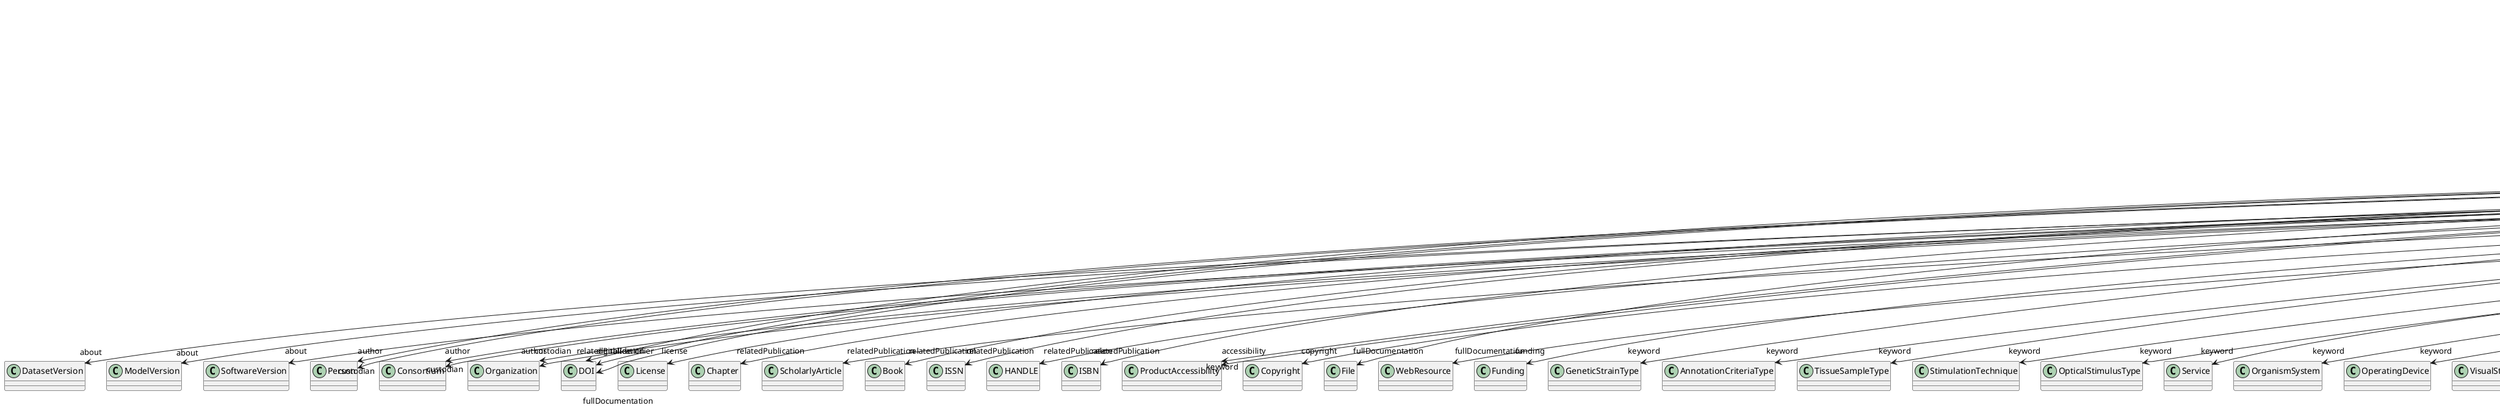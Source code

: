@startuml
class LivePaperVersion {
+about
+author
+digitalIdentifier
+isAlternativeVersionOf
+isNewVersionOf
+license
+modificationDate
+relatedPublication
+accessibility
+copyright
+custodian
+description
+fullDocumentation
+fullName
+funding
+homepage
+howToCite
+keyword
+otherContribution
+releaseDate
+repository
+shortName
+supportChannel
+versionIdentifier
+versionInnovation

}
LivePaperVersion -d-> "about" DatasetVersion
LivePaperVersion -d-> "about" ModelVersion
LivePaperVersion -d-> "about" SoftwareVersion
LivePaperVersion -d-> "author" Person
LivePaperVersion -d-> "author" Consortium
LivePaperVersion -d-> "author" Organization
LivePaperVersion -d-> "digitalIdentifier" DOI
LivePaperVersion -d-> "isAlternativeVersionOf" LivePaperVersion
LivePaperVersion -d-> "isNewVersionOf" LivePaperVersion
LivePaperVersion -d-> "license" License
LivePaperVersion -d-> "relatedPublication" Chapter
LivePaperVersion -d-> "relatedPublication" ScholarlyArticle
LivePaperVersion -d-> "relatedPublication" Book
LivePaperVersion -d-> "relatedPublication" ISSN
LivePaperVersion -d-> "relatedPublication" HANDLE
LivePaperVersion -d-> "relatedPublication" ISBN
LivePaperVersion -d-> "relatedPublication" DOI
LivePaperVersion -d-> "accessibility" ProductAccessibility
LivePaperVersion -d-> "copyright" Copyright
LivePaperVersion -d-> "custodian" Person
LivePaperVersion -d-> "custodian" Consortium
LivePaperVersion -d-> "custodian" Organization
LivePaperVersion -d-> "fullDocumentation" DOI
LivePaperVersion -d-> "fullDocumentation" File
LivePaperVersion -d-> "fullDocumentation" WebResource
LivePaperVersion -d-> "funding" Funding
LivePaperVersion -d-> "keyword" GeneticStrainType
LivePaperVersion -d-> "keyword" AnnotationCriteriaType
LivePaperVersion -d-> "keyword" TissueSampleType
LivePaperVersion -d-> "keyword" ProductAccessibility
LivePaperVersion -d-> "keyword" StimulationTechnique
LivePaperVersion -d-> "keyword" OpticalStimulusType
LivePaperVersion -d-> "keyword" Service
LivePaperVersion -d-> "keyword" OrganismSystem
LivePaperVersion -d-> "keyword" OperatingDevice
LivePaperVersion -d-> "keyword" VisualStimulusType
LivePaperVersion -d-> "keyword" CriteriaQualityType
LivePaperVersion -d-> "keyword" Disease
LivePaperVersion -d-> "keyword" SemanticDataType
LivePaperVersion -d-> "keyword" SoftwareFeature
LivePaperVersion -d-> "keyword" AtlasType
LivePaperVersion -d-> "keyword" StimulationApproach
LivePaperVersion -d-> "keyword" AnatomicalIdentificationType
LivePaperVersion -d-> "keyword" ProgrammingLanguage
LivePaperVersion -d-> "keyword" MeasuredSignalType
LivePaperVersion -d-> "keyword" MeasuredQuantity
LivePaperVersion -d-> "keyword" DataType
LivePaperVersion -d-> "keyword" DeviceType
LivePaperVersion -d-> "keyword" ModelScope
LivePaperVersion -d-> "keyword" UnitOfMeasurement
LivePaperVersion -d-> "keyword" AnatomicalPlane
LivePaperVersion -d-> "keyword" CranialWindowConstructionType
LivePaperVersion -d-> "keyword" CellType
LivePaperVersion -d-> "keyword" Species
LivePaperVersion -d-> "keyword" BiologicalSex
LivePaperVersion -d-> "keyword" PatchClampVariation
LivePaperVersion -d-> "keyword" AgeCategory
LivePaperVersion -d-> "keyword" AnatomicalAxesOrientation
LivePaperVersion -d-> "keyword" Laterality
LivePaperVersion -d-> "keyword" QualitativeOverlap
LivePaperVersion -d-> "keyword" Handedness
LivePaperVersion -d-> "keyword" FileUsageRole
LivePaperVersion -d-> "keyword" Terminology
LivePaperVersion -d-> "keyword" TissueSampleAttribute
LivePaperVersion -d-> "keyword" EthicsAssessment
LivePaperVersion -d-> "keyword" ChemicalMixtureType
LivePaperVersion -d-> "keyword" Technique
LivePaperVersion -d-> "keyword" EducationalLevel
LivePaperVersion -d-> "keyword" OrganismSubstance
LivePaperVersion -d-> "keyword" BreedingType
LivePaperVersion -d-> "keyword" SoftwareApplicationCategory
LivePaperVersion -d-> "keyword" OlfactoryStimulusType
LivePaperVersion -d-> "keyword" TermSuggestion
LivePaperVersion -d-> "keyword" AnnotationType
LivePaperVersion -d-> "keyword" AuditoryStimulusType
LivePaperVersion -d-> "keyword" TactileStimulusType
LivePaperVersion -d-> "keyword" ExperimentalApproach
LivePaperVersion -d-> "keyword" SubjectAttribute
LivePaperVersion -d-> "keyword" AnalysisTechnique
LivePaperVersion -d-> "keyword" PreparationType
LivePaperVersion -d-> "keyword" MetaDataModelType
LivePaperVersion -d-> "keyword" FileBundleGrouping
LivePaperVersion -d-> "keyword" ElectricalStimulusType
LivePaperVersion -d-> "keyword" UBERONParcellation
LivePaperVersion -d-> "keyword" Organ
LivePaperVersion -d-> "keyword" Colormap
LivePaperVersion -d-> "keyword" DiseaseModel
LivePaperVersion -d-> "keyword" OperatingSystem
LivePaperVersion -d-> "keyword" DifferenceMeasure
LivePaperVersion -d-> "keyword" BiologicalOrder
LivePaperVersion -d-> "keyword" ContributionType
LivePaperVersion -d-> "keyword" SubcellularEntity
LivePaperVersion -d-> "keyword" BiologicalProcess
LivePaperVersion -d-> "keyword" Language
LivePaperVersion -d-> "keyword" LearningResourceType
LivePaperVersion -d-> "keyword" ActionStatusType
LivePaperVersion -d-> "keyword" GustatoryStimulusType
LivePaperVersion -d-> "keyword" TypeOfUncertainty
LivePaperVersion -d-> "keyword" ModelAbstractionLevel
LivePaperVersion -d-> "keyword" CellCultureType
LivePaperVersion -d-> "keyword" FileRepositoryType
LivePaperVersion -d-> "keyword" MolecularEntity
LivePaperVersion -d-> "keyword" SetupType
LivePaperVersion -d-> "keyword" CranialWindowReinforcementType
LivePaperVersion -d-> "otherContribution" Contribution
LivePaperVersion -d-> "repository" FileRepository

@enduml